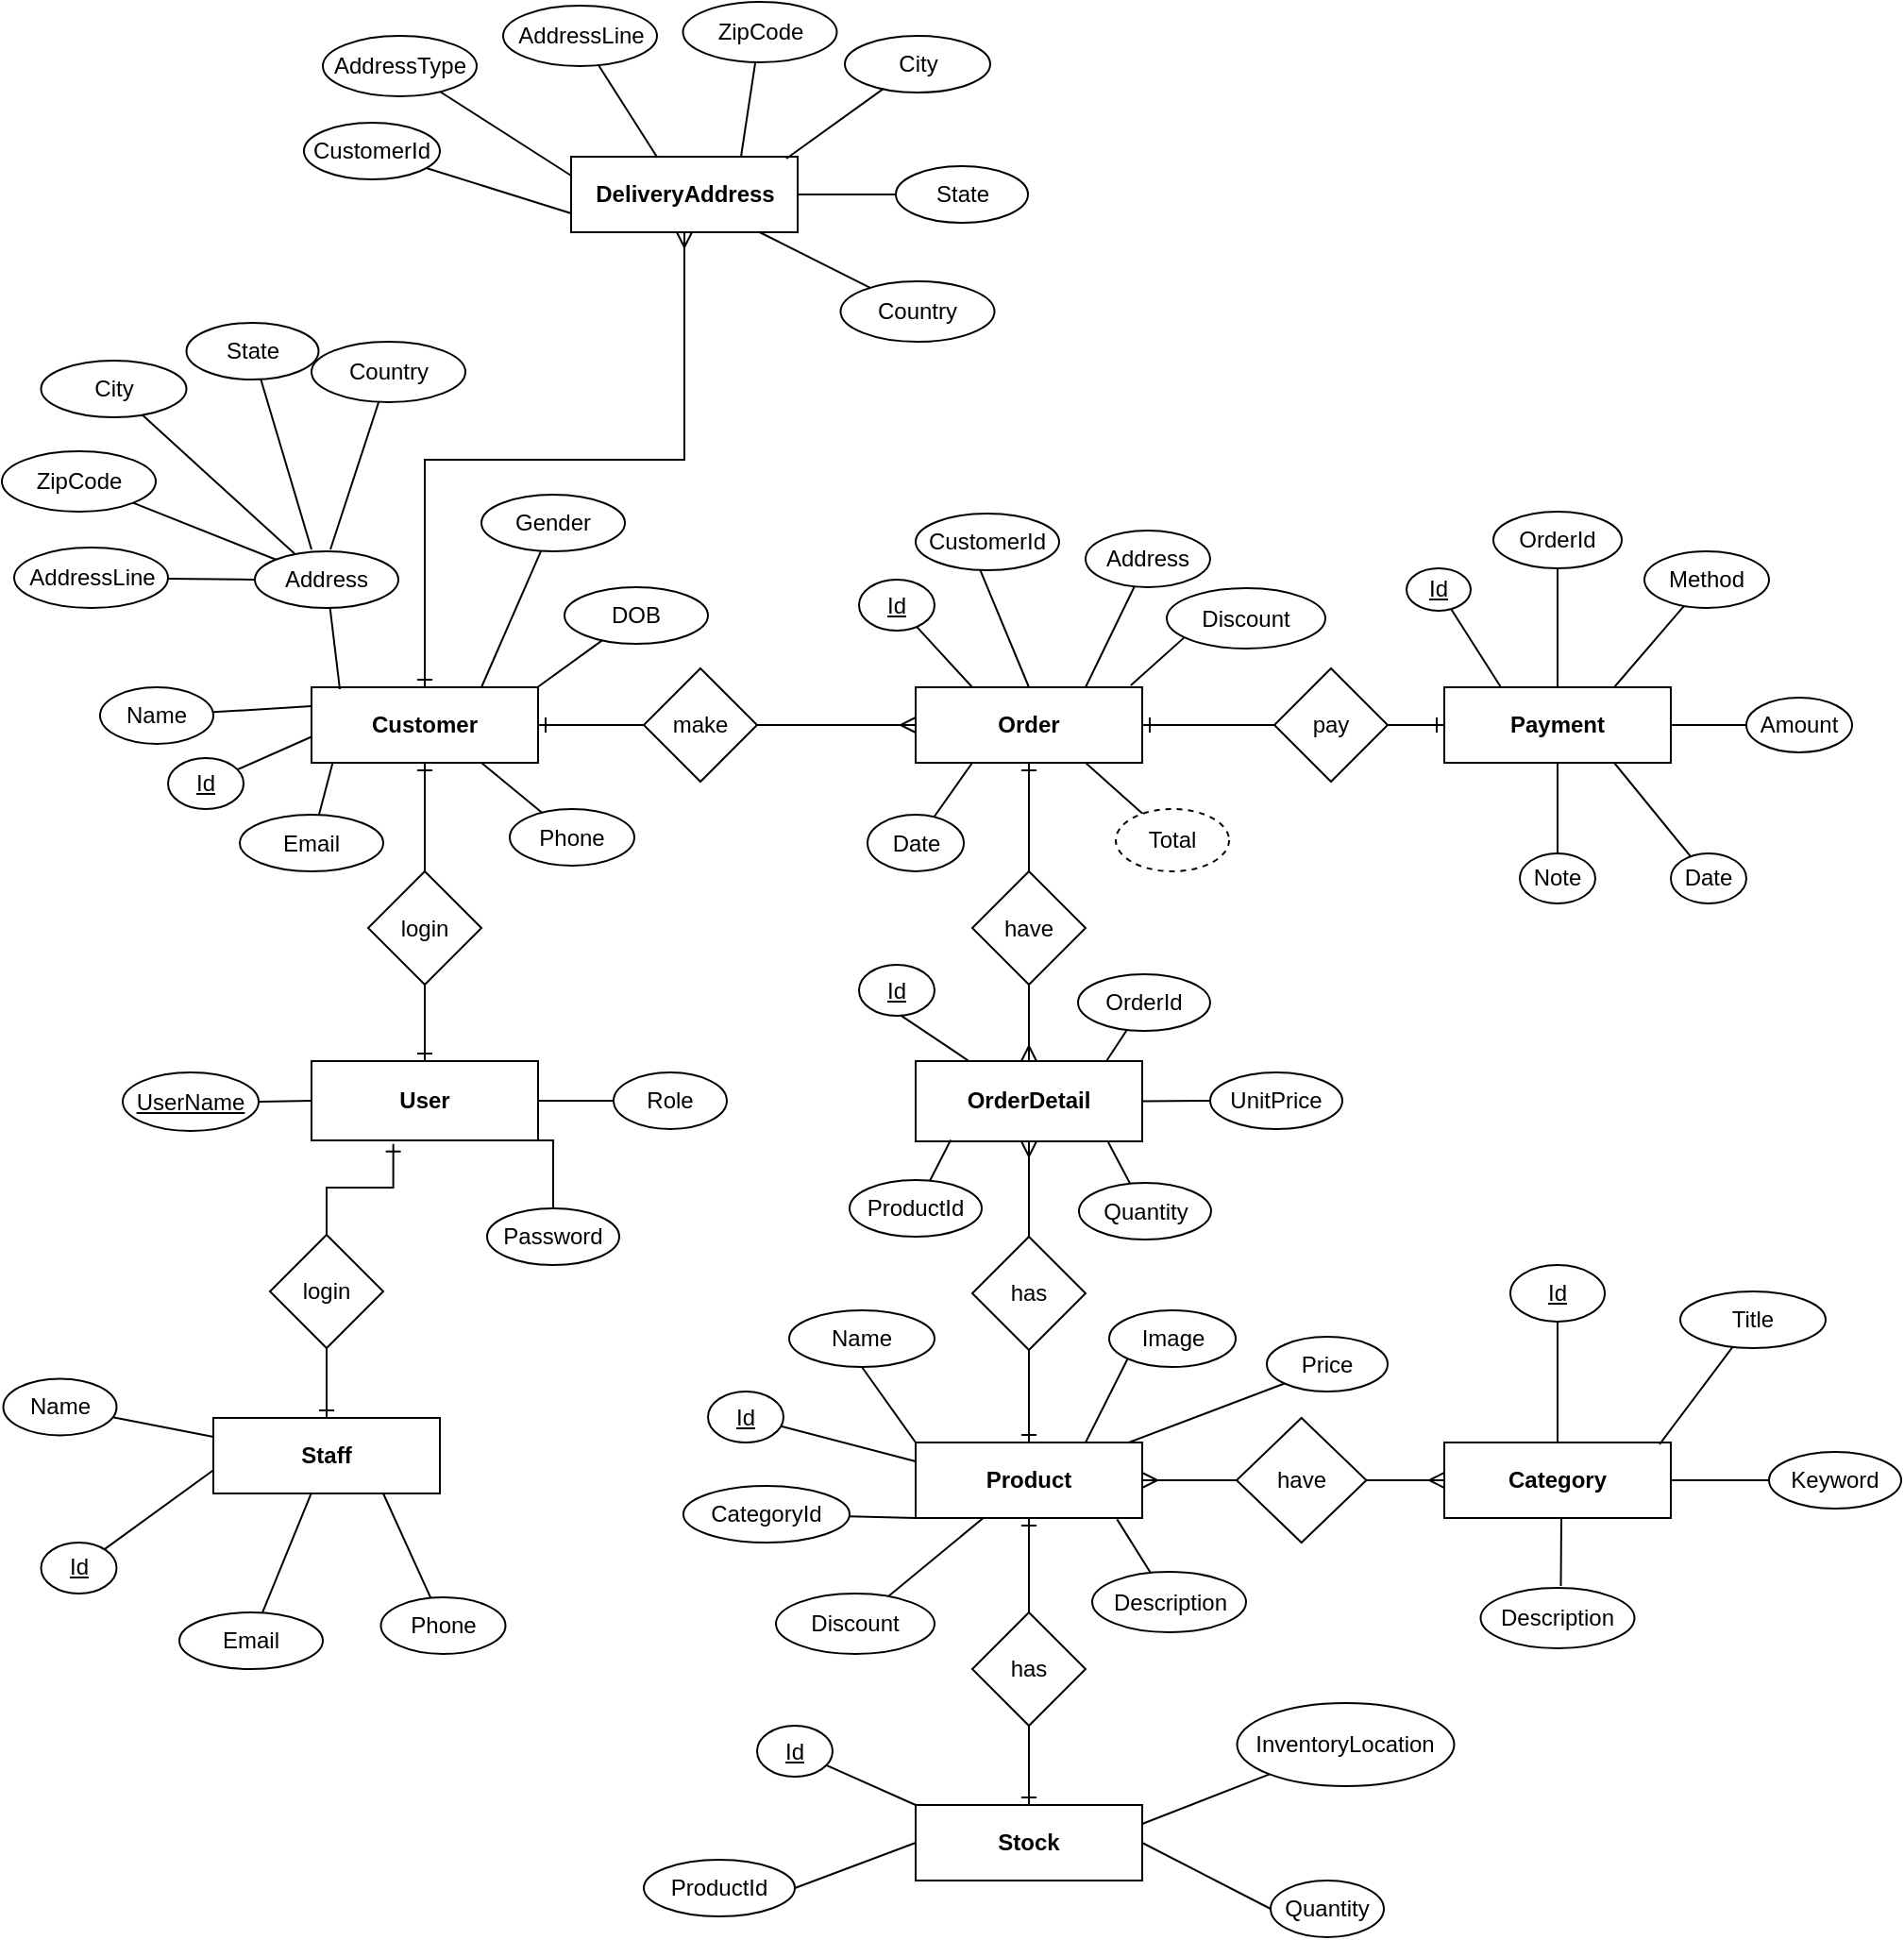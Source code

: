 <mxfile version="13.2.2" type="device"><diagram id="C5RBs43oDa-KdzZeNtuy" name="Page-1"><mxGraphModel dx="3880" dy="853" grid="1" gridSize="10" guides="1" tooltips="1" connect="1" arrows="1" fold="1" page="1" pageScale="1" pageWidth="1169" pageHeight="827" math="0" shadow="0"><root><mxCell id="WIyWlLk6GJQsqaUBKTNV-0"/><mxCell id="WIyWlLk6GJQsqaUBKTNV-1" parent="WIyWlLk6GJQsqaUBKTNV-0"/><mxCell id="_oQhVQOwRlX2gfymQWZq-18" style="edgeStyle=orthogonalEdgeStyle;rounded=0;orthogonalLoop=1;jettySize=auto;html=1;exitX=1;exitY=1;exitDx=0;exitDy=0;entryX=0.5;entryY=0;entryDx=0;entryDy=0;startArrow=none;startFill=0;endArrow=none;endFill=0;strokeWidth=1;" parent="WIyWlLk6GJQsqaUBKTNV-1" source="Uy_n0cXJrx18mHuRBxGY-1" target="Uy_n0cXJrx18mHuRBxGY-3" edge="1"><mxGeometry relative="1" as="geometry"/></mxCell><mxCell id="Uy_n0cXJrx18mHuRBxGY-1" value="User" style="rounded=0;whiteSpace=wrap;html=1;fontStyle=1;strokeWidth=1;" parent="WIyWlLk6GJQsqaUBKTNV-1" vertex="1"><mxGeometry x="-2160" y="581" width="120" height="42" as="geometry"/></mxCell><mxCell id="Uy_n0cXJrx18mHuRBxGY-2" value="UserName" style="ellipse;whiteSpace=wrap;html=1;fontStyle=4;strokeWidth=1;" parent="WIyWlLk6GJQsqaUBKTNV-1" vertex="1"><mxGeometry x="-2260" y="587" width="72" height="31" as="geometry"/></mxCell><mxCell id="Uy_n0cXJrx18mHuRBxGY-48" style="edgeStyle=none;rounded=0;orthogonalLoop=1;jettySize=auto;html=1;endArrow=none;endFill=0;strokeWidth=1;" parent="WIyWlLk6GJQsqaUBKTNV-1" target="Uy_n0cXJrx18mHuRBxGY-9" edge="1"><mxGeometry relative="1" as="geometry"><mxPoint x="-1954" y="663" as="targetPoint"/><mxPoint x="-2040" y="602" as="sourcePoint"/></mxGeometry></mxCell><mxCell id="Uy_n0cXJrx18mHuRBxGY-3" value="Password" style="ellipse;whiteSpace=wrap;html=1;strokeWidth=1;" parent="WIyWlLk6GJQsqaUBKTNV-1" vertex="1"><mxGeometry x="-2067" y="659" width="70" height="30" as="geometry"/></mxCell><mxCell id="Uy_n0cXJrx18mHuRBxGY-39" style="rounded=0;orthogonalLoop=1;jettySize=auto;html=1;endArrow=none;endFill=0;strokeWidth=1;" parent="WIyWlLk6GJQsqaUBKTNV-1" source="Uy_n0cXJrx18mHuRBxGY-4" edge="1"><mxGeometry relative="1" as="geometry"><mxPoint x="-2148" y="420" as="targetPoint"/></mxGeometry></mxCell><mxCell id="Uy_n0cXJrx18mHuRBxGY-4" value="Email" style="ellipse;whiteSpace=wrap;html=1;strokeWidth=1;" parent="WIyWlLk6GJQsqaUBKTNV-1" vertex="1"><mxGeometry x="-2198" y="450.5" width="76" height="30" as="geometry"/></mxCell><mxCell id="Uy_n0cXJrx18mHuRBxGY-42" style="edgeStyle=none;rounded=0;orthogonalLoop=1;jettySize=auto;html=1;entryX=0.75;entryY=1;entryDx=0;entryDy=0;endArrow=none;endFill=0;strokeWidth=1;" parent="WIyWlLk6GJQsqaUBKTNV-1" source="Uy_n0cXJrx18mHuRBxGY-5" target="Uy_n0cXJrx18mHuRBxGY-12" edge="1"><mxGeometry relative="1" as="geometry"/></mxCell><mxCell id="Uy_n0cXJrx18mHuRBxGY-5" value="Phone" style="ellipse;whiteSpace=wrap;html=1;strokeWidth=1;" parent="WIyWlLk6GJQsqaUBKTNV-1" vertex="1"><mxGeometry x="-2055" y="447.5" width="66" height="30" as="geometry"/></mxCell><mxCell id="Ig4yZjBaCQ0xXSgt_ky_-11" style="edgeStyle=none;rounded=0;orthogonalLoop=1;jettySize=auto;html=1;entryX=0;entryY=0.25;entryDx=0;entryDy=0;endArrow=none;endFill=0;" parent="WIyWlLk6GJQsqaUBKTNV-1" source="Uy_n0cXJrx18mHuRBxGY-6" target="Uy_n0cXJrx18mHuRBxGY-12" edge="1"><mxGeometry relative="1" as="geometry"/></mxCell><mxCell id="Uy_n0cXJrx18mHuRBxGY-6" value="Name" style="ellipse;whiteSpace=wrap;html=1;" parent="WIyWlLk6GJQsqaUBKTNV-1" vertex="1"><mxGeometry x="-2272" y="383" width="60" height="30" as="geometry"/></mxCell><mxCell id="Ig4yZjBaCQ0xXSgt_ky_-6" style="edgeStyle=none;rounded=0;orthogonalLoop=1;jettySize=auto;html=1;endArrow=none;endFill=0;entryX=0.042;entryY=0.6;entryDx=0;entryDy=0;entryPerimeter=0;" parent="WIyWlLk6GJQsqaUBKTNV-1" source="Uy_n0cXJrx18mHuRBxGY-7" target="Uy_n0cXJrx18mHuRBxGY-12" edge="1"><mxGeometry relative="1" as="geometry"><mxPoint x="-2165" y="407" as="targetPoint"/></mxGeometry></mxCell><mxCell id="Uy_n0cXJrx18mHuRBxGY-7" value="Id" style="ellipse;whiteSpace=wrap;html=1;fontStyle=4" parent="WIyWlLk6GJQsqaUBKTNV-1" vertex="1"><mxGeometry x="-2236" y="420.5" width="40" height="27" as="geometry"/></mxCell><mxCell id="Uy_n0cXJrx18mHuRBxGY-45" style="edgeStyle=none;rounded=0;orthogonalLoop=1;jettySize=auto;html=1;endArrow=none;endFill=0;entryX=0.889;entryY=0;entryDx=0;entryDy=0;entryPerimeter=0;" parent="WIyWlLk6GJQsqaUBKTNV-1" source="Uy_n0cXJrx18mHuRBxGY-8" edge="1"><mxGeometry relative="1" as="geometry"><mxPoint x="-2040.32" y="383" as="targetPoint"/></mxGeometry></mxCell><mxCell id="Uy_n0cXJrx18mHuRBxGY-8" value="DOB" style="ellipse;whiteSpace=wrap;html=1;" parent="WIyWlLk6GJQsqaUBKTNV-1" vertex="1"><mxGeometry x="-2026" y="330" width="76" height="30" as="geometry"/></mxCell><mxCell id="Uy_n0cXJrx18mHuRBxGY-9" value="Role" style="ellipse;whiteSpace=wrap;html=1;strokeWidth=1;" parent="WIyWlLk6GJQsqaUBKTNV-1" vertex="1"><mxGeometry x="-2000" y="587" width="60" height="30" as="geometry"/></mxCell><mxCell id="_oQhVQOwRlX2gfymQWZq-14" style="edgeStyle=orthogonalEdgeStyle;rounded=0;orthogonalLoop=1;jettySize=auto;html=1;exitX=1;exitY=0.5;exitDx=0;exitDy=0;startArrow=ERone;startFill=0;endArrow=none;endFill=0;" parent="WIyWlLk6GJQsqaUBKTNV-1" source="Uy_n0cXJrx18mHuRBxGY-12" target="H3GnSnR0_kZPAJeYcXaH-46" edge="1"><mxGeometry relative="1" as="geometry"/></mxCell><mxCell id="_oQhVQOwRlX2gfymQWZq-17" style="edgeStyle=orthogonalEdgeStyle;rounded=0;orthogonalLoop=1;jettySize=auto;html=1;exitX=0.5;exitY=1;exitDx=0;exitDy=0;entryX=0.5;entryY=0;entryDx=0;entryDy=0;startArrow=ERone;startFill=0;endArrow=none;endFill=0;strokeWidth=1;" parent="WIyWlLk6GJQsqaUBKTNV-1" source="Uy_n0cXJrx18mHuRBxGY-12" target="H3GnSnR0_kZPAJeYcXaH-45" edge="1"><mxGeometry relative="1" as="geometry"/></mxCell><mxCell id="Uy_n0cXJrx18mHuRBxGY-12" value="Customer" style="rounded=0;whiteSpace=wrap;html=1;fontStyle=1" parent="WIyWlLk6GJQsqaUBKTNV-1" vertex="1"><mxGeometry x="-2160" y="383" width="120" height="40" as="geometry"/></mxCell><mxCell id="_oQhVQOwRlX2gfymQWZq-4" style="edgeStyle=orthogonalEdgeStyle;rounded=0;orthogonalLoop=1;jettySize=auto;html=1;exitX=1;exitY=0.5;exitDx=0;exitDy=0;entryX=0;entryY=0.5;entryDx=0;entryDy=0;endArrow=none;endFill=0;startArrow=ERone;startFill=0;" parent="WIyWlLk6GJQsqaUBKTNV-1" source="Uy_n0cXJrx18mHuRBxGY-32" target="H3GnSnR0_kZPAJeYcXaH-51" edge="1"><mxGeometry relative="1" as="geometry"/></mxCell><mxCell id="Uy_n0cXJrx18mHuRBxGY-32" value="Order" style="rounded=0;whiteSpace=wrap;html=1;fontStyle=1" parent="WIyWlLk6GJQsqaUBKTNV-1" vertex="1"><mxGeometry x="-1840" y="383" width="120" height="40" as="geometry"/></mxCell><mxCell id="Uy_n0cXJrx18mHuRBxGY-15" value="" style="endArrow=none;html=1;entryX=1;entryY=0.5;entryDx=0;entryDy=0;exitX=0;exitY=0.5;exitDx=0;exitDy=0;strokeWidth=1;" parent="WIyWlLk6GJQsqaUBKTNV-1" source="Uy_n0cXJrx18mHuRBxGY-1" target="Uy_n0cXJrx18mHuRBxGY-2" edge="1"><mxGeometry width="50" height="50" relative="1" as="geometry"><mxPoint x="-2320.47" y="533" as="sourcePoint"/><mxPoint x="-2320.47" y="563.5" as="targetPoint"/></mxGeometry></mxCell><mxCell id="Uy_n0cXJrx18mHuRBxGY-66" style="edgeStyle=none;rounded=0;orthogonalLoop=1;jettySize=auto;html=1;endArrow=none;endFill=0;entryX=0.25;entryY=1;entryDx=0;entryDy=0;strokeWidth=1;" parent="WIyWlLk6GJQsqaUBKTNV-1" source="Uy_n0cXJrx18mHuRBxGY-57" target="Uy_n0cXJrx18mHuRBxGY-32" edge="1"><mxGeometry relative="1" as="geometry"><mxPoint x="-1690" y="363" as="targetPoint"/></mxGeometry></mxCell><mxCell id="Uy_n0cXJrx18mHuRBxGY-57" value="Date" style="ellipse;whiteSpace=wrap;html=1;strokeWidth=1;" parent="WIyWlLk6GJQsqaUBKTNV-1" vertex="1"><mxGeometry x="-1865.5" y="450.5" width="51" height="30" as="geometry"/></mxCell><mxCell id="Uy_n0cXJrx18mHuRBxGY-67" style="edgeStyle=none;rounded=0;orthogonalLoop=1;jettySize=auto;html=1;entryX=0.75;entryY=0;entryDx=0;entryDy=0;endArrow=none;endFill=0;" parent="WIyWlLk6GJQsqaUBKTNV-1" source="Uy_n0cXJrx18mHuRBxGY-58" target="Uy_n0cXJrx18mHuRBxGY-32" edge="1"><mxGeometry relative="1" as="geometry"/></mxCell><mxCell id="Uy_n0cXJrx18mHuRBxGY-58" value="Address" style="ellipse;whiteSpace=wrap;html=1;" parent="WIyWlLk6GJQsqaUBKTNV-1" vertex="1"><mxGeometry x="-1750" y="300" width="66" height="30" as="geometry"/></mxCell><mxCell id="Uy_n0cXJrx18mHuRBxGY-69" style="edgeStyle=none;rounded=0;orthogonalLoop=1;jettySize=auto;html=1;endArrow=none;endFill=0;entryX=0.5;entryY=0;entryDx=0;entryDy=0;exitX=0.443;exitY=0.958;exitDx=0;exitDy=0;exitPerimeter=0;" parent="WIyWlLk6GJQsqaUBKTNV-1" source="Uy_n0cXJrx18mHuRBxGY-60" target="Uy_n0cXJrx18mHuRBxGY-32" edge="1"><mxGeometry relative="1" as="geometry"><mxPoint x="-1964.245" y="312.034" as="sourcePoint"/><mxPoint x="-1720" y="304" as="targetPoint"/></mxGeometry></mxCell><mxCell id="Uy_n0cXJrx18mHuRBxGY-60" value="CustomerId" style="ellipse;whiteSpace=wrap;html=1;" parent="WIyWlLk6GJQsqaUBKTNV-1" vertex="1"><mxGeometry x="-1840" y="291" width="76" height="30" as="geometry"/></mxCell><mxCell id="Uy_n0cXJrx18mHuRBxGY-62" style="edgeStyle=none;rounded=0;orthogonalLoop=1;jettySize=auto;html=1;entryX=0.25;entryY=0;entryDx=0;entryDy=0;endArrow=none;endFill=0;" parent="WIyWlLk6GJQsqaUBKTNV-1" source="Uy_n0cXJrx18mHuRBxGY-61" target="Uy_n0cXJrx18mHuRBxGY-32" edge="1"><mxGeometry relative="1" as="geometry"/></mxCell><mxCell id="Uy_n0cXJrx18mHuRBxGY-61" value="Id" style="ellipse;whiteSpace=wrap;html=1;fontStyle=4" parent="WIyWlLk6GJQsqaUBKTNV-1" vertex="1"><mxGeometry x="-1870" y="326" width="40" height="27" as="geometry"/></mxCell><mxCell id="Uy_n0cXJrx18mHuRBxGY-75" style="edgeStyle=none;rounded=0;orthogonalLoop=1;jettySize=auto;html=1;endArrow=none;endFill=0;entryX=0.75;entryY=1;entryDx=0;entryDy=0;strokeWidth=1;" parent="WIyWlLk6GJQsqaUBKTNV-1" source="Uy_n0cXJrx18mHuRBxGY-70" target="Uy_n0cXJrx18mHuRBxGY-32" edge="1"><mxGeometry relative="1" as="geometry"><mxPoint x="-1820" y="283" as="targetPoint"/></mxGeometry></mxCell><mxCell id="Uy_n0cXJrx18mHuRBxGY-70" value="Total" style="ellipse;whiteSpace=wrap;html=1;dashed=1;strokeWidth=1;" parent="WIyWlLk6GJQsqaUBKTNV-1" vertex="1"><mxGeometry x="-1734" y="447.5" width="60" height="33" as="geometry"/></mxCell><mxCell id="H3GnSnR0_kZPAJeYcXaH-3" style="edgeStyle=none;rounded=0;orthogonalLoop=1;jettySize=auto;html=1;startSize=6;endArrow=ERone;endFill=0;endSize=6;exitX=1;exitY=0.5;exitDx=0;exitDy=0;strokeWidth=1;entryX=0;entryY=0.5;entryDx=0;entryDy=0;" parent="WIyWlLk6GJQsqaUBKTNV-1" source="H3GnSnR0_kZPAJeYcXaH-51" target="Uy_n0cXJrx18mHuRBxGY-116" edge="1"><mxGeometry relative="1" as="geometry"><mxPoint x="-1496.654" y="600.301" as="sourcePoint"/><mxPoint x="-1496" y="652.02" as="targetPoint"/></mxGeometry></mxCell><mxCell id="Uy_n0cXJrx18mHuRBxGY-83" style="edgeStyle=none;rounded=0;orthogonalLoop=1;jettySize=auto;html=1;endArrow=ERmany;endFill=0;exitX=0.5;exitY=1;exitDx=0;exitDy=0;strokeWidth=1;entryX=0.5;entryY=0;entryDx=0;entryDy=0;" parent="WIyWlLk6GJQsqaUBKTNV-1" source="H3GnSnR0_kZPAJeYcXaH-48" target="Uy_n0cXJrx18mHuRBxGY-86" edge="1"><mxGeometry relative="1" as="geometry"><mxPoint x="-1790" y="563" as="targetPoint"/><mxPoint x="-1750.001" y="572.162" as="sourcePoint"/></mxGeometry></mxCell><mxCell id="H3GnSnR0_kZPAJeYcXaH-18" value="" style="edgeStyle=none;rounded=0;orthogonalLoop=1;jettySize=auto;html=1;startSize=6;endArrow=ERone;endFill=0;endSize=6;entryX=0.5;entryY=1;entryDx=0;entryDy=0;strokeWidth=1;exitX=0.5;exitY=0;exitDx=0;exitDy=0;" parent="WIyWlLk6GJQsqaUBKTNV-1" source="H3GnSnR0_kZPAJeYcXaH-48" target="Uy_n0cXJrx18mHuRBxGY-32" edge="1"><mxGeometry relative="1" as="geometry"><mxPoint x="-2108" y="397" as="sourcePoint"/><mxPoint x="-2092.82" y="355.11" as="targetPoint"/></mxGeometry></mxCell><mxCell id="Uy_n0cXJrx18mHuRBxGY-127" value="" style="edgeStyle=none;rounded=0;orthogonalLoop=1;jettySize=auto;html=1;startSize=6;endArrow=ERmany;endFill=0;endSize=6;strokeWidth=1;exitX=0.5;exitY=0;exitDx=0;exitDy=0;entryX=0.5;entryY=1;entryDx=0;entryDy=0;" parent="WIyWlLk6GJQsqaUBKTNV-1" source="H3GnSnR0_kZPAJeYcXaH-44" target="Uy_n0cXJrx18mHuRBxGY-86" edge="1"><mxGeometry relative="1" as="geometry"><mxPoint x="-1840" y="684.38" as="sourcePoint"/><mxPoint x="-1362" y="776.38" as="targetPoint"/></mxGeometry></mxCell><mxCell id="Uy_n0cXJrx18mHuRBxGY-86" value="OrderDetail" style="rounded=0;whiteSpace=wrap;html=1;fontStyle=1;strokeWidth=1;" parent="WIyWlLk6GJQsqaUBKTNV-1" vertex="1"><mxGeometry x="-1840" y="581" width="120" height="42.5" as="geometry"/></mxCell><mxCell id="_oQhVQOwRlX2gfymQWZq-5" style="edgeStyle=orthogonalEdgeStyle;rounded=0;orthogonalLoop=1;jettySize=auto;html=1;exitX=0.5;exitY=1;exitDx=0;exitDy=0;startArrow=none;startFill=0;endArrow=none;endFill=0;" parent="WIyWlLk6GJQsqaUBKTNV-1" source="Uy_n0cXJrx18mHuRBxGY-87" target="Uy_n0cXJrx18mHuRBxGY-116" edge="1"><mxGeometry relative="1" as="geometry"/></mxCell><mxCell id="Uy_n0cXJrx18mHuRBxGY-87" value="OrderId" style="ellipse;whiteSpace=wrap;html=1;" parent="WIyWlLk6GJQsqaUBKTNV-1" vertex="1"><mxGeometry x="-1534" y="290" width="68" height="30" as="geometry"/></mxCell><mxCell id="JPr8mDza0LB6b401RjIT-0" style="rounded=0;orthogonalLoop=1;jettySize=auto;html=1;entryX=0.85;entryY=1.012;entryDx=0;entryDy=0;entryPerimeter=0;endArrow=none;endFill=0;" parent="WIyWlLk6GJQsqaUBKTNV-1" source="Uy_n0cXJrx18mHuRBxGY-89" target="Uy_n0cXJrx18mHuRBxGY-86" edge="1"><mxGeometry relative="1" as="geometry"/></mxCell><mxCell id="Uy_n0cXJrx18mHuRBxGY-89" value="Quantity" style="ellipse;whiteSpace=wrap;html=1;strokeWidth=1;" parent="WIyWlLk6GJQsqaUBKTNV-1" vertex="1"><mxGeometry x="-1753.5" y="645.5" width="70" height="30" as="geometry"/></mxCell><mxCell id="H3GnSnR0_kZPAJeYcXaH-13" value="" style="edgeStyle=none;rounded=0;orthogonalLoop=1;jettySize=auto;html=1;startSize=6;endArrow=ERone;endFill=0;endSize=6;strokeWidth=1;exitX=0.5;exitY=0;exitDx=0;exitDy=0;" parent="WIyWlLk6GJQsqaUBKTNV-1" source="H3GnSnR0_kZPAJeYcXaH-14" target="Uy_n0cXJrx18mHuRBxGY-90" edge="1"><mxGeometry relative="1" as="geometry"><mxPoint x="-2519" y="531" as="sourcePoint"/></mxGeometry></mxCell><mxCell id="Uy_n0cXJrx18mHuRBxGY-90" value="Product" style="rounded=0;whiteSpace=wrap;html=1;fontStyle=1;strokeWidth=1;" parent="WIyWlLk6GJQsqaUBKTNV-1" vertex="1"><mxGeometry x="-1840" y="783" width="120" height="40" as="geometry"/></mxCell><mxCell id="H3GnSnR0_kZPAJeYcXaH-53" style="edgeStyle=none;rounded=0;orthogonalLoop=1;jettySize=auto;html=1;startSize=6;endArrow=none;endFill=0;endSize=6;strokeWidth=1;" parent="WIyWlLk6GJQsqaUBKTNV-1" source="Uy_n0cXJrx18mHuRBxGY-94" target="Uy_n0cXJrx18mHuRBxGY-90" edge="1"><mxGeometry relative="1" as="geometry"><mxPoint x="-2363.47" y="901.5" as="targetPoint"/></mxGeometry></mxCell><mxCell id="Uy_n0cXJrx18mHuRBxGY-94" value="Discount" style="ellipse;whiteSpace=wrap;html=1;strokeWidth=1;" parent="WIyWlLk6GJQsqaUBKTNV-1" vertex="1"><mxGeometry x="-1914" y="863" width="84" height="32" as="geometry"/></mxCell><mxCell id="Uy_n0cXJrx18mHuRBxGY-95" style="edgeStyle=none;rounded=0;orthogonalLoop=1;jettySize=auto;html=1;endArrow=none;endFill=0;exitX=0;exitY=1;exitDx=0;exitDy=0;strokeWidth=1;" parent="WIyWlLk6GJQsqaUBKTNV-1" source="Uy_n0cXJrx18mHuRBxGY-96" target="Uy_n0cXJrx18mHuRBxGY-90" edge="1"><mxGeometry relative="1" as="geometry"><mxPoint x="-2293.486" y="854.975" as="sourcePoint"/><mxPoint x="-2325.47" y="901" as="targetPoint"/></mxGeometry></mxCell><mxCell id="Uy_n0cXJrx18mHuRBxGY-96" value="Price" style="ellipse;whiteSpace=wrap;html=1;" parent="WIyWlLk6GJQsqaUBKTNV-1" vertex="1"><mxGeometry x="-1654" y="727" width="64" height="29" as="geometry"/></mxCell><mxCell id="Uy_n0cXJrx18mHuRBxGY-97" style="edgeStyle=none;rounded=0;orthogonalLoop=1;jettySize=auto;html=1;endArrow=none;endFill=0;exitX=0;exitY=1;exitDx=0;exitDy=0;entryX=0.75;entryY=0;entryDx=0;entryDy=0;strokeWidth=1;" parent="WIyWlLk6GJQsqaUBKTNV-1" source="Uy_n0cXJrx18mHuRBxGY-98" target="Uy_n0cXJrx18mHuRBxGY-90" edge="1"><mxGeometry relative="1" as="geometry"><mxPoint x="-2320.245" y="504.534" as="sourcePoint"/><mxPoint x="-2366" y="515.5" as="targetPoint"/></mxGeometry></mxCell><mxCell id="Uy_n0cXJrx18mHuRBxGY-98" value="Image" style="ellipse;whiteSpace=wrap;html=1;strokeWidth=1;" parent="WIyWlLk6GJQsqaUBKTNV-1" vertex="1"><mxGeometry x="-1737.5" y="713" width="67" height="30" as="geometry"/></mxCell><mxCell id="Uy_n0cXJrx18mHuRBxGY-99" style="edgeStyle=none;rounded=0;orthogonalLoop=1;jettySize=auto;html=1;entryX=0;entryY=0.25;entryDx=0;entryDy=0;endArrow=none;endFill=0;strokeWidth=1;" parent="WIyWlLk6GJQsqaUBKTNV-1" source="Uy_n0cXJrx18mHuRBxGY-100" target="Uy_n0cXJrx18mHuRBxGY-90" edge="1"><mxGeometry relative="1" as="geometry"/></mxCell><mxCell id="Uy_n0cXJrx18mHuRBxGY-100" value="Id" style="ellipse;whiteSpace=wrap;html=1;fontStyle=4;strokeWidth=1;" parent="WIyWlLk6GJQsqaUBKTNV-1" vertex="1"><mxGeometry x="-1950" y="756" width="40" height="27" as="geometry"/></mxCell><mxCell id="Uy_n0cXJrx18mHuRBxGY-107" style="edgeStyle=none;rounded=0;orthogonalLoop=1;jettySize=auto;html=1;entryX=0.75;entryY=0;entryDx=0;entryDy=0;endArrow=none;endFill=0;" parent="WIyWlLk6GJQsqaUBKTNV-1" source="Uy_n0cXJrx18mHuRBxGY-108" target="Uy_n0cXJrx18mHuRBxGY-116" edge="1"><mxGeometry relative="1" as="geometry"/></mxCell><mxCell id="Uy_n0cXJrx18mHuRBxGY-108" value="Method" style="ellipse;whiteSpace=wrap;html=1;" parent="WIyWlLk6GJQsqaUBKTNV-1" vertex="1"><mxGeometry x="-1454" y="311" width="66" height="30" as="geometry"/></mxCell><mxCell id="Uy_n0cXJrx18mHuRBxGY-109" style="edgeStyle=none;rounded=0;orthogonalLoop=1;jettySize=auto;html=1;endArrow=none;endFill=0;entryX=0.25;entryY=0;entryDx=0;entryDy=0;" parent="WIyWlLk6GJQsqaUBKTNV-1" source="Uy_n0cXJrx18mHuRBxGY-110" target="Uy_n0cXJrx18mHuRBxGY-116" edge="1"><mxGeometry relative="1" as="geometry"><mxPoint x="-1566" y="603.02" as="sourcePoint"/><mxPoint x="-1593" y="652.52" as="targetPoint"/></mxGeometry></mxCell><mxCell id="Uy_n0cXJrx18mHuRBxGY-110" value="Id" style="ellipse;whiteSpace=wrap;html=1;fontStyle=4" parent="WIyWlLk6GJQsqaUBKTNV-1" vertex="1"><mxGeometry x="-1580" y="320" width="34" height="22.5" as="geometry"/></mxCell><mxCell id="Uy_n0cXJrx18mHuRBxGY-111" style="edgeStyle=none;rounded=0;orthogonalLoop=1;jettySize=auto;html=1;endArrow=none;endFill=0;entryX=0.5;entryY=1;entryDx=0;entryDy=0;" parent="WIyWlLk6GJQsqaUBKTNV-1" source="Uy_n0cXJrx18mHuRBxGY-112" target="Uy_n0cXJrx18mHuRBxGY-116" edge="1"><mxGeometry relative="1" as="geometry"/></mxCell><mxCell id="Uy_n0cXJrx18mHuRBxGY-112" value="Note" style="ellipse;whiteSpace=wrap;html=1;fontStyle=0" parent="WIyWlLk6GJQsqaUBKTNV-1" vertex="1"><mxGeometry x="-1520" y="471" width="40" height="26.5" as="geometry"/></mxCell><mxCell id="Uy_n0cXJrx18mHuRBxGY-113" style="edgeStyle=none;rounded=0;orthogonalLoop=1;jettySize=auto;html=1;endArrow=none;endFill=0;entryX=1;entryY=0.5;entryDx=0;entryDy=0;" parent="WIyWlLk6GJQsqaUBKTNV-1" source="Uy_n0cXJrx18mHuRBxGY-114" target="Uy_n0cXJrx18mHuRBxGY-116" edge="1"><mxGeometry relative="1" as="geometry"><mxPoint x="-1522" y="649.02" as="targetPoint"/></mxGeometry></mxCell><mxCell id="Uy_n0cXJrx18mHuRBxGY-114" value="Amount" style="ellipse;whiteSpace=wrap;html=1;" parent="WIyWlLk6GJQsqaUBKTNV-1" vertex="1"><mxGeometry x="-1400" y="388.5" width="56" height="29" as="geometry"/></mxCell><mxCell id="Uy_n0cXJrx18mHuRBxGY-116" value="Payment" style="rounded=0;whiteSpace=wrap;html=1;fontStyle=1" parent="WIyWlLk6GJQsqaUBKTNV-1" vertex="1"><mxGeometry x="-1560" y="383" width="120" height="40" as="geometry"/></mxCell><mxCell id="Uy_n0cXJrx18mHuRBxGY-124" style="edgeStyle=none;rounded=0;orthogonalLoop=1;jettySize=auto;html=1;startSize=6;endArrow=none;endFill=0;endSize=6;entryX=0.155;entryY=0.983;entryDx=0;entryDy=0;entryPerimeter=0;strokeWidth=1;" parent="WIyWlLk6GJQsqaUBKTNV-1" source="Uy_n0cXJrx18mHuRBxGY-125" target="Uy_n0cXJrx18mHuRBxGY-86" edge="1"><mxGeometry relative="1" as="geometry"><mxPoint x="-2254.02" y="546.01" as="targetPoint"/></mxGeometry></mxCell><mxCell id="Uy_n0cXJrx18mHuRBxGY-125" value="ProductId" style="ellipse;whiteSpace=wrap;html=1;strokeWidth=1;" parent="WIyWlLk6GJQsqaUBKTNV-1" vertex="1"><mxGeometry x="-1875" y="644" width="70" height="30" as="geometry"/></mxCell><mxCell id="H3GnSnR0_kZPAJeYcXaH-11" value="" style="edgeStyle=none;rounded=0;orthogonalLoop=1;jettySize=auto;html=1;startSize=6;endArrow=ERone;endFill=0;endSize=6;strokeWidth=1;exitX=0.5;exitY=1;exitDx=0;exitDy=0;entryX=0.5;entryY=0;entryDx=0;entryDy=0;" parent="WIyWlLk6GJQsqaUBKTNV-1" source="H3GnSnR0_kZPAJeYcXaH-44" target="Uy_n0cXJrx18mHuRBxGY-90" edge="1"><mxGeometry relative="1" as="geometry"><mxPoint x="-1638.88" y="753.234" as="sourcePoint"/><mxPoint x="-1690" y="753" as="targetPoint"/></mxGeometry></mxCell><mxCell id="H3GnSnR0_kZPAJeYcXaH-5" value="" style="edgeStyle=none;rounded=0;orthogonalLoop=1;jettySize=auto;html=1;startSize=6;endArrow=none;endFill=0;endSize=6;entryX=0.75;entryY=1;entryDx=0;entryDy=0;" parent="WIyWlLk6GJQsqaUBKTNV-1" source="H3GnSnR0_kZPAJeYcXaH-4" target="Uy_n0cXJrx18mHuRBxGY-116" edge="1"><mxGeometry relative="1" as="geometry"><mxPoint x="-1320" y="453" as="targetPoint"/></mxGeometry></mxCell><mxCell id="H3GnSnR0_kZPAJeYcXaH-4" value="Date" style="ellipse;whiteSpace=wrap;html=1;fontStyle=0" parent="WIyWlLk6GJQsqaUBKTNV-1" vertex="1"><mxGeometry x="-1440" y="471" width="40" height="26.5" as="geometry"/></mxCell><mxCell id="H3GnSnR0_kZPAJeYcXaH-52" style="edgeStyle=none;rounded=0;orthogonalLoop=1;jettySize=auto;html=1;startSize=6;endArrow=ERone;endFill=0;endSize=6;strokeWidth=1;exitX=0.5;exitY=1;exitDx=0;exitDy=0;entryX=0.5;entryY=0;entryDx=0;entryDy=0;" parent="WIyWlLk6GJQsqaUBKTNV-1" source="H3GnSnR0_kZPAJeYcXaH-14" target="H3GnSnR0_kZPAJeYcXaH-36" edge="1"><mxGeometry relative="1" as="geometry"><mxPoint x="-2626" y="532" as="targetPoint"/></mxGeometry></mxCell><mxCell id="H3GnSnR0_kZPAJeYcXaH-14" value="has" style="rhombus;whiteSpace=wrap;html=1;strokeWidth=1;" parent="WIyWlLk6GJQsqaUBKTNV-1" vertex="1"><mxGeometry x="-1810" y="873" width="60" height="60" as="geometry"/></mxCell><mxCell id="H3GnSnR0_kZPAJeYcXaH-25" value="Name" style="ellipse;whiteSpace=wrap;html=1;strokeWidth=1;" parent="WIyWlLk6GJQsqaUBKTNV-1" vertex="1"><mxGeometry x="-1907" y="713" width="77" height="30" as="geometry"/></mxCell><mxCell id="H3GnSnR0_kZPAJeYcXaH-26" value="Category" style="rounded=0;whiteSpace=wrap;html=1;fontStyle=1" parent="WIyWlLk6GJQsqaUBKTNV-1" vertex="1"><mxGeometry x="-1560" y="783" width="120" height="40" as="geometry"/></mxCell><mxCell id="H3GnSnR0_kZPAJeYcXaH-27" style="edgeStyle=none;rounded=0;orthogonalLoop=1;jettySize=auto;html=1;startSize=6;endArrow=none;endFill=0;endSize=6;entryX=1;entryY=0.5;entryDx=0;entryDy=0;" parent="WIyWlLk6GJQsqaUBKTNV-1" source="H3GnSnR0_kZPAJeYcXaH-28" target="H3GnSnR0_kZPAJeYcXaH-26" edge="1"><mxGeometry relative="1" as="geometry"><mxPoint x="-1450" y="703" as="targetPoint"/></mxGeometry></mxCell><mxCell id="H3GnSnR0_kZPAJeYcXaH-28" value="Keyword" style="ellipse;whiteSpace=wrap;html=1;" parent="WIyWlLk6GJQsqaUBKTNV-1" vertex="1"><mxGeometry x="-1388" y="788" width="70" height="30" as="geometry"/></mxCell><mxCell id="H3GnSnR0_kZPAJeYcXaH-65" value="" style="edgeStyle=none;rounded=0;orthogonalLoop=1;jettySize=auto;html=1;startSize=6;endArrow=ERmany;endFill=0;endSize=6;strokeWidth=1;entryX=1;entryY=0.5;entryDx=0;entryDy=0;" parent="WIyWlLk6GJQsqaUBKTNV-1" source="H3GnSnR0_kZPAJeYcXaH-35" target="Uy_n0cXJrx18mHuRBxGY-90" edge="1"><mxGeometry relative="1" as="geometry"><mxPoint x="-2415" y="555" as="targetPoint"/></mxGeometry></mxCell><mxCell id="H3GnSnR0_kZPAJeYcXaH-69" value="" style="edgeStyle=none;rounded=0;orthogonalLoop=1;jettySize=auto;html=1;startSize=6;endArrow=ERmany;endFill=0;endSize=6;strokeWidth=1;entryX=0;entryY=0.5;entryDx=0;entryDy=0;" parent="WIyWlLk6GJQsqaUBKTNV-1" source="H3GnSnR0_kZPAJeYcXaH-35" target="H3GnSnR0_kZPAJeYcXaH-26" edge="1"><mxGeometry relative="1" as="geometry"><mxPoint x="-1490" y="853" as="targetPoint"/></mxGeometry></mxCell><mxCell id="H3GnSnR0_kZPAJeYcXaH-35" value="have" style="rhombus;whiteSpace=wrap;html=1;rotation=0;direction=south;strokeWidth=1;" parent="WIyWlLk6GJQsqaUBKTNV-1" vertex="1"><mxGeometry x="-1670.005" y="769.995" width="68.75" height="66" as="geometry"/></mxCell><mxCell id="_oQhVQOwRlX2gfymQWZq-11" style="rounded=0;orthogonalLoop=1;jettySize=auto;html=1;exitX=1;exitY=0.5;exitDx=0;exitDy=0;entryX=0;entryY=0.5;entryDx=0;entryDy=0;startArrow=none;startFill=0;endArrow=none;endFill=0;strokeWidth=1;" parent="WIyWlLk6GJQsqaUBKTNV-1" source="H3GnSnR0_kZPAJeYcXaH-36" target="H3GnSnR0_kZPAJeYcXaH-40" edge="1"><mxGeometry relative="1" as="geometry"/></mxCell><mxCell id="H3GnSnR0_kZPAJeYcXaH-36" value="Stock" style="rounded=0;whiteSpace=wrap;html=1;fontStyle=1;strokeWidth=1;" parent="WIyWlLk6GJQsqaUBKTNV-1" vertex="1"><mxGeometry x="-1840" y="975" width="120" height="40" as="geometry"/></mxCell><mxCell id="_oQhVQOwRlX2gfymQWZq-10" style="rounded=0;orthogonalLoop=1;jettySize=auto;html=1;exitX=1;exitY=0.5;exitDx=0;exitDy=0;entryX=0;entryY=0.5;entryDx=0;entryDy=0;startArrow=none;startFill=0;endArrow=none;endFill=0;strokeWidth=1;" parent="WIyWlLk6GJQsqaUBKTNV-1" source="H3GnSnR0_kZPAJeYcXaH-37" target="H3GnSnR0_kZPAJeYcXaH-36" edge="1"><mxGeometry relative="1" as="geometry"/></mxCell><mxCell id="H3GnSnR0_kZPAJeYcXaH-37" value="ProductId" style="ellipse;whiteSpace=wrap;html=1;fontStyle=0" parent="WIyWlLk6GJQsqaUBKTNV-1" vertex="1"><mxGeometry x="-1984" y="1004" width="80" height="30" as="geometry"/></mxCell><mxCell id="H3GnSnR0_kZPAJeYcXaH-40" value="Quantity" style="ellipse;whiteSpace=wrap;html=1;" parent="WIyWlLk6GJQsqaUBKTNV-1" vertex="1"><mxGeometry x="-1652" y="1015" width="60" height="30" as="geometry"/></mxCell><mxCell id="H3GnSnR0_kZPAJeYcXaH-44" value="has" style="rhombus;whiteSpace=wrap;html=1;strokeWidth=1;" parent="WIyWlLk6GJQsqaUBKTNV-1" vertex="1"><mxGeometry x="-1810" y="674" width="60" height="60" as="geometry"/></mxCell><mxCell id="_oQhVQOwRlX2gfymQWZq-16" style="edgeStyle=orthogonalEdgeStyle;rounded=0;orthogonalLoop=1;jettySize=auto;html=1;exitX=0.5;exitY=1;exitDx=0;exitDy=0;entryX=0.5;entryY=0;entryDx=0;entryDy=0;startArrow=none;startFill=0;endArrow=ERone;endFill=0;strokeWidth=1;" parent="WIyWlLk6GJQsqaUBKTNV-1" source="H3GnSnR0_kZPAJeYcXaH-45" target="Uy_n0cXJrx18mHuRBxGY-1" edge="1"><mxGeometry relative="1" as="geometry"/></mxCell><mxCell id="H3GnSnR0_kZPAJeYcXaH-45" value="login" style="rhombus;whiteSpace=wrap;html=1;strokeWidth=1;" parent="WIyWlLk6GJQsqaUBKTNV-1" vertex="1"><mxGeometry x="-2130" y="480.5" width="60" height="60" as="geometry"/></mxCell><mxCell id="_oQhVQOwRlX2gfymQWZq-15" style="edgeStyle=orthogonalEdgeStyle;rounded=0;orthogonalLoop=1;jettySize=auto;html=1;exitX=1;exitY=0.5;exitDx=0;exitDy=0;entryX=0;entryY=0.5;entryDx=0;entryDy=0;startArrow=none;startFill=0;endArrow=ERmany;endFill=0;" parent="WIyWlLk6GJQsqaUBKTNV-1" source="H3GnSnR0_kZPAJeYcXaH-46" target="Uy_n0cXJrx18mHuRBxGY-32" edge="1"><mxGeometry relative="1" as="geometry"/></mxCell><mxCell id="H3GnSnR0_kZPAJeYcXaH-46" value="make" style="rhombus;whiteSpace=wrap;html=1;strokeWidth=1;" parent="WIyWlLk6GJQsqaUBKTNV-1" vertex="1"><mxGeometry x="-1984" y="373" width="60" height="60" as="geometry"/></mxCell><mxCell id="H3GnSnR0_kZPAJeYcXaH-48" value="have" style="rhombus;whiteSpace=wrap;html=1;rotation=0;strokeWidth=1;" parent="WIyWlLk6GJQsqaUBKTNV-1" vertex="1"><mxGeometry x="-1810" y="480.5" width="60" height="60" as="geometry"/></mxCell><mxCell id="H3GnSnR0_kZPAJeYcXaH-51" value="pay" style="rhombus;whiteSpace=wrap;html=1;rotation=0;strokeWidth=1;" parent="WIyWlLk6GJQsqaUBKTNV-1" vertex="1"><mxGeometry x="-1650" y="373" width="60" height="60" as="geometry"/></mxCell><mxCell id="H3GnSnR0_kZPAJeYcXaH-54" style="edgeStyle=none;rounded=0;orthogonalLoop=1;jettySize=auto;html=1;startSize=6;endArrow=none;endFill=0;endSize=6;entryX=0.889;entryY=1.017;entryDx=0;entryDy=0;entryPerimeter=0;strokeWidth=1;" parent="WIyWlLk6GJQsqaUBKTNV-1" source="H3GnSnR0_kZPAJeYcXaH-55" target="Uy_n0cXJrx18mHuRBxGY-90" edge="1"><mxGeometry relative="1" as="geometry"><mxPoint x="-2258" y="544.48" as="targetPoint"/></mxGeometry></mxCell><mxCell id="H3GnSnR0_kZPAJeYcXaH-55" value="Description" style="ellipse;whiteSpace=wrap;html=1;strokeWidth=1;" parent="WIyWlLk6GJQsqaUBKTNV-1" vertex="1"><mxGeometry x="-1746.5" y="851.5" width="81.5" height="32" as="geometry"/></mxCell><mxCell id="H3GnSnR0_kZPAJeYcXaH-56" style="edgeStyle=none;rounded=0;orthogonalLoop=1;jettySize=auto;html=1;startSize=6;endArrow=none;endFill=0;endSize=6;entryX=0;entryY=1;entryDx=0;entryDy=0;strokeWidth=1;" parent="WIyWlLk6GJQsqaUBKTNV-1" source="H3GnSnR0_kZPAJeYcXaH-57" target="Uy_n0cXJrx18mHuRBxGY-90" edge="1"><mxGeometry relative="1" as="geometry"><mxPoint x="-2502.49" y="561.5" as="targetPoint"/></mxGeometry></mxCell><mxCell id="H3GnSnR0_kZPAJeYcXaH-57" value="CategoryId" style="ellipse;whiteSpace=wrap;html=1;strokeWidth=1;" parent="WIyWlLk6GJQsqaUBKTNV-1" vertex="1"><mxGeometry x="-1963.06" y="805.99" width="88.06" height="30" as="geometry"/></mxCell><mxCell id="H3GnSnR0_kZPAJeYcXaH-60" style="edgeStyle=none;rounded=0;orthogonalLoop=1;jettySize=auto;html=1;startSize=6;endArrow=none;endFill=0;endSize=6;strokeWidth=1;entryX=0.5;entryY=0;entryDx=0;entryDy=0;" parent="WIyWlLk6GJQsqaUBKTNV-1" source="H3GnSnR0_kZPAJeYcXaH-59" target="H3GnSnR0_kZPAJeYcXaH-26" edge="1"><mxGeometry relative="1" as="geometry"><mxPoint x="-1500" y="773" as="targetPoint"/></mxGeometry></mxCell><mxCell id="H3GnSnR0_kZPAJeYcXaH-59" value="Id" style="ellipse;whiteSpace=wrap;html=1;fontStyle=4" parent="WIyWlLk6GJQsqaUBKTNV-1" vertex="1"><mxGeometry x="-1525" y="689" width="50" height="30" as="geometry"/></mxCell><mxCell id="_oQhVQOwRlX2gfymQWZq-20" value="" style="endArrow=none;html=1;strokeWidth=1;entryX=0.5;entryY=1;entryDx=0;entryDy=0;exitX=0;exitY=0;exitDx=0;exitDy=0;" parent="WIyWlLk6GJQsqaUBKTNV-1" source="Uy_n0cXJrx18mHuRBxGY-90" target="H3GnSnR0_kZPAJeYcXaH-25" edge="1"><mxGeometry width="50" height="50" relative="1" as="geometry"><mxPoint x="-1855" y="783" as="sourcePoint"/><mxPoint x="-1805" y="733" as="targetPoint"/></mxGeometry></mxCell><mxCell id="JPr8mDza0LB6b401RjIT-3" value="" style="edgeStyle=none;rounded=0;orthogonalLoop=1;jettySize=auto;html=1;endArrow=none;endFill=0;" parent="WIyWlLk6GJQsqaUBKTNV-1" target="Uy_n0cXJrx18mHuRBxGY-86" edge="1"><mxGeometry relative="1" as="geometry"><mxPoint x="-1869" y="640" as="targetPoint"/><mxPoint x="-1848.222" y="556.59" as="sourcePoint"/></mxGeometry></mxCell><mxCell id="JPr8mDza0LB6b401RjIT-5" style="edgeStyle=none;rounded=0;orthogonalLoop=1;jettySize=auto;html=1;endArrow=none;endFill=0;entryX=0.958;entryY=0.05;entryDx=0;entryDy=0;entryPerimeter=0;exitX=0;exitY=1;exitDx=0;exitDy=0;" parent="WIyWlLk6GJQsqaUBKTNV-1" edge="1"><mxGeometry relative="1" as="geometry"><mxPoint x="-1695.698" y="354.814" as="sourcePoint"/><mxPoint x="-1726.04" y="382" as="targetPoint"/></mxGeometry></mxCell><mxCell id="JPr8mDza0LB6b401RjIT-4" value="Discount" style="ellipse;whiteSpace=wrap;html=1;strokeWidth=1;" parent="WIyWlLk6GJQsqaUBKTNV-1" vertex="1"><mxGeometry x="-1707" y="330.5" width="84" height="32" as="geometry"/></mxCell><mxCell id="Ig4yZjBaCQ0xXSgt_ky_-2" style="rounded=0;orthogonalLoop=1;jettySize=auto;html=1;entryX=0.842;entryY=0;entryDx=0;entryDy=0;entryPerimeter=0;endArrow=none;endFill=0;" parent="WIyWlLk6GJQsqaUBKTNV-1" source="Ig4yZjBaCQ0xXSgt_ky_-0" target="Uy_n0cXJrx18mHuRBxGY-86" edge="1"><mxGeometry relative="1" as="geometry"/></mxCell><mxCell id="Ig4yZjBaCQ0xXSgt_ky_-0" value="OrderId" style="ellipse;whiteSpace=wrap;html=1;strokeWidth=1;" parent="WIyWlLk6GJQsqaUBKTNV-1" vertex="1"><mxGeometry x="-1754" y="535" width="70" height="30" as="geometry"/></mxCell><mxCell id="Ig4yZjBaCQ0xXSgt_ky_-4" style="edgeStyle=none;rounded=0;orthogonalLoop=1;jettySize=auto;html=1;entryX=1;entryY=0.5;entryDx=0;entryDy=0;endArrow=none;endFill=0;" parent="WIyWlLk6GJQsqaUBKTNV-1" source="Ig4yZjBaCQ0xXSgt_ky_-3" target="Uy_n0cXJrx18mHuRBxGY-86" edge="1"><mxGeometry relative="1" as="geometry"/></mxCell><mxCell id="Ig4yZjBaCQ0xXSgt_ky_-3" value="UnitPrice" style="ellipse;whiteSpace=wrap;html=1;strokeWidth=1;" parent="WIyWlLk6GJQsqaUBKTNV-1" vertex="1"><mxGeometry x="-1684" y="587" width="70" height="30" as="geometry"/></mxCell><mxCell id="Ig4yZjBaCQ0xXSgt_ky_-16" style="edgeStyle=none;rounded=0;orthogonalLoop=1;jettySize=auto;html=1;entryX=0.125;entryY=0.025;entryDx=0;entryDy=0;entryPerimeter=0;endArrow=none;endFill=0;" parent="WIyWlLk6GJQsqaUBKTNV-1" source="Ig4yZjBaCQ0xXSgt_ky_-9" target="Uy_n0cXJrx18mHuRBxGY-12" edge="1"><mxGeometry relative="1" as="geometry"/></mxCell><mxCell id="Ig4yZjBaCQ0xXSgt_ky_-9" value="Address" style="ellipse;whiteSpace=wrap;html=1;" parent="WIyWlLk6GJQsqaUBKTNV-1" vertex="1"><mxGeometry x="-2190" y="311" width="76" height="30" as="geometry"/></mxCell><mxCell id="Ig4yZjBaCQ0xXSgt_ky_-17" style="edgeStyle=none;rounded=0;orthogonalLoop=1;jettySize=auto;html=1;entryX=0.75;entryY=0;entryDx=0;entryDy=0;endArrow=none;endFill=0;" parent="WIyWlLk6GJQsqaUBKTNV-1" source="Ig4yZjBaCQ0xXSgt_ky_-13" target="Uy_n0cXJrx18mHuRBxGY-12" edge="1"><mxGeometry relative="1" as="geometry"/></mxCell><mxCell id="Ig4yZjBaCQ0xXSgt_ky_-13" value="Gender" style="ellipse;whiteSpace=wrap;html=1;" parent="WIyWlLk6GJQsqaUBKTNV-1" vertex="1"><mxGeometry x="-2070" y="281" width="76" height="30" as="geometry"/></mxCell><mxCell id="Ig4yZjBaCQ0xXSgt_ky_-18" value="Id" style="ellipse;whiteSpace=wrap;html=1;fontStyle=4" parent="WIyWlLk6GJQsqaUBKTNV-1" vertex="1"><mxGeometry x="-1870" y="530" width="40" height="27" as="geometry"/></mxCell><mxCell id="Ig4yZjBaCQ0xXSgt_ky_-20" style="edgeStyle=none;rounded=0;orthogonalLoop=1;jettySize=auto;html=1;entryX=0;entryY=0;entryDx=0;entryDy=0;endArrow=none;endFill=0;" parent="WIyWlLk6GJQsqaUBKTNV-1" source="Ig4yZjBaCQ0xXSgt_ky_-19" target="H3GnSnR0_kZPAJeYcXaH-36" edge="1"><mxGeometry relative="1" as="geometry"/></mxCell><mxCell id="Ig4yZjBaCQ0xXSgt_ky_-19" value="Id" style="ellipse;whiteSpace=wrap;html=1;fontStyle=4;strokeWidth=1;" parent="WIyWlLk6GJQsqaUBKTNV-1" vertex="1"><mxGeometry x="-1924" y="933" width="40" height="27" as="geometry"/></mxCell><mxCell id="Ig4yZjBaCQ0xXSgt_ky_-22" style="edgeStyle=none;rounded=0;orthogonalLoop=1;jettySize=auto;html=1;entryX=0.95;entryY=0.025;entryDx=0;entryDy=0;entryPerimeter=0;endArrow=none;endFill=0;" parent="WIyWlLk6GJQsqaUBKTNV-1" source="Ig4yZjBaCQ0xXSgt_ky_-21" target="H3GnSnR0_kZPAJeYcXaH-26" edge="1"><mxGeometry relative="1" as="geometry"/></mxCell><mxCell id="Ig4yZjBaCQ0xXSgt_ky_-21" value="Title" style="ellipse;whiteSpace=wrap;html=1;strokeWidth=1;" parent="WIyWlLk6GJQsqaUBKTNV-1" vertex="1"><mxGeometry x="-1435" y="703" width="77" height="30" as="geometry"/></mxCell><mxCell id="Ig4yZjBaCQ0xXSgt_ky_-37" style="edgeStyle=none;rounded=0;orthogonalLoop=1;jettySize=auto;html=1;endArrow=none;endFill=0;" parent="WIyWlLk6GJQsqaUBKTNV-1" edge="1"><mxGeometry relative="1" as="geometry"><mxPoint x="-1498" y="823" as="targetPoint"/><mxPoint x="-1498.25" y="859" as="sourcePoint"/></mxGeometry></mxCell><mxCell id="Ig4yZjBaCQ0xXSgt_ky_-39" style="edgeStyle=none;rounded=0;orthogonalLoop=1;jettySize=auto;html=1;entryX=1;entryY=0.25;entryDx=0;entryDy=0;endArrow=none;endFill=0;" parent="WIyWlLk6GJQsqaUBKTNV-1" source="Ig4yZjBaCQ0xXSgt_ky_-38" target="H3GnSnR0_kZPAJeYcXaH-36" edge="1"><mxGeometry relative="1" as="geometry"/></mxCell><mxCell id="Ig4yZjBaCQ0xXSgt_ky_-38" value="InventoryLocation" style="ellipse;whiteSpace=wrap;html=1;strokeWidth=1;" parent="WIyWlLk6GJQsqaUBKTNV-1" vertex="1"><mxGeometry x="-1669.75" y="921" width="115" height="44" as="geometry"/></mxCell><mxCell id="Ig4yZjBaCQ0xXSgt_ky_-40" value="Description" style="ellipse;whiteSpace=wrap;html=1;strokeWidth=1;" parent="WIyWlLk6GJQsqaUBKTNV-1" vertex="1"><mxGeometry x="-1540.75" y="860" width="81.5" height="32" as="geometry"/></mxCell><mxCell id="34LosLxlyOU_AqEWpRrb-0" style="edgeStyle=orthogonalEdgeStyle;rounded=0;orthogonalLoop=1;jettySize=auto;html=1;exitX=0.5;exitY=1;exitDx=0;exitDy=0;endArrow=ERone;endFill=0;startArrow=ERmany;startFill=0;" parent="WIyWlLk6GJQsqaUBKTNV-1" source="Ig4yZjBaCQ0xXSgt_ky_-41" target="Uy_n0cXJrx18mHuRBxGY-12" edge="1"><mxGeometry relative="1" as="geometry"/></mxCell><mxCell id="Ig4yZjBaCQ0xXSgt_ky_-41" value="DeliveryAddress" style="rounded=0;whiteSpace=wrap;html=1;fontStyle=1" parent="WIyWlLk6GJQsqaUBKTNV-1" vertex="1"><mxGeometry x="-2022.5" y="102" width="120" height="40" as="geometry"/></mxCell><mxCell id="Ig4yZjBaCQ0xXSgt_ky_-42" style="edgeStyle=none;rounded=0;orthogonalLoop=1;jettySize=auto;html=1;startSize=6;endArrow=none;endFill=0;endSize=6;entryX=1;entryY=0.5;entryDx=0;entryDy=0;" parent="WIyWlLk6GJQsqaUBKTNV-1" source="Ig4yZjBaCQ0xXSgt_ky_-43" target="Ig4yZjBaCQ0xXSgt_ky_-41" edge="1"><mxGeometry relative="1" as="geometry"><mxPoint x="-1912.5" y="22" as="targetPoint"/></mxGeometry></mxCell><mxCell id="Ig4yZjBaCQ0xXSgt_ky_-43" value="State" style="ellipse;whiteSpace=wrap;html=1;" parent="WIyWlLk6GJQsqaUBKTNV-1" vertex="1"><mxGeometry x="-1850.5" y="107" width="70" height="30" as="geometry"/></mxCell><mxCell id="Ig4yZjBaCQ0xXSgt_ky_-46" style="edgeStyle=none;rounded=0;orthogonalLoop=1;jettySize=auto;html=1;entryX=0.95;entryY=0.025;entryDx=0;entryDy=0;entryPerimeter=0;endArrow=none;endFill=0;" parent="WIyWlLk6GJQsqaUBKTNV-1" source="Ig4yZjBaCQ0xXSgt_ky_-47" target="Ig4yZjBaCQ0xXSgt_ky_-41" edge="1"><mxGeometry relative="1" as="geometry"/></mxCell><mxCell id="Ig4yZjBaCQ0xXSgt_ky_-47" value="City" style="ellipse;whiteSpace=wrap;html=1;strokeWidth=1;" parent="WIyWlLk6GJQsqaUBKTNV-1" vertex="1"><mxGeometry x="-1877.5" y="38" width="77" height="30" as="geometry"/></mxCell><mxCell id="Ig4yZjBaCQ0xXSgt_ky_-59" style="edgeStyle=none;rounded=0;orthogonalLoop=1;jettySize=auto;html=1;entryX=0;entryY=0.25;entryDx=0;entryDy=0;endArrow=none;endFill=0;" parent="WIyWlLk6GJQsqaUBKTNV-1" source="Ig4yZjBaCQ0xXSgt_ky_-49" target="Ig4yZjBaCQ0xXSgt_ky_-41" edge="1"><mxGeometry relative="1" as="geometry"/></mxCell><mxCell id="Ig4yZjBaCQ0xXSgt_ky_-49" value="AddressType" style="ellipse;whiteSpace=wrap;html=1;strokeWidth=1;" parent="WIyWlLk6GJQsqaUBKTNV-1" vertex="1"><mxGeometry x="-2154" y="38" width="81.5" height="32" as="geometry"/></mxCell><mxCell id="Ig4yZjBaCQ0xXSgt_ky_-58" style="edgeStyle=none;rounded=0;orthogonalLoop=1;jettySize=auto;html=1;entryX=0.381;entryY=0.013;entryDx=0;entryDy=0;entryPerimeter=0;endArrow=none;endFill=0;" parent="WIyWlLk6GJQsqaUBKTNV-1" source="Ig4yZjBaCQ0xXSgt_ky_-50" target="Ig4yZjBaCQ0xXSgt_ky_-41" edge="1"><mxGeometry relative="1" as="geometry"/></mxCell><mxCell id="Ig4yZjBaCQ0xXSgt_ky_-50" value="AddressLine" style="ellipse;whiteSpace=wrap;html=1;strokeWidth=1;" parent="WIyWlLk6GJQsqaUBKTNV-1" vertex="1"><mxGeometry x="-2058.5" y="22" width="81.5" height="32" as="geometry"/></mxCell><mxCell id="Ig4yZjBaCQ0xXSgt_ky_-56" style="edgeStyle=none;rounded=0;orthogonalLoop=1;jettySize=auto;html=1;endArrow=none;endFill=0;" parent="WIyWlLk6GJQsqaUBKTNV-1" source="Ig4yZjBaCQ0xXSgt_ky_-51" target="Ig4yZjBaCQ0xXSgt_ky_-41" edge="1"><mxGeometry relative="1" as="geometry"/></mxCell><mxCell id="Ig4yZjBaCQ0xXSgt_ky_-51" value="Country" style="ellipse;whiteSpace=wrap;html=1;strokeWidth=1;" parent="WIyWlLk6GJQsqaUBKTNV-1" vertex="1"><mxGeometry x="-1879.75" y="168" width="81.5" height="32" as="geometry"/></mxCell><mxCell id="Ig4yZjBaCQ0xXSgt_ky_-60" style="edgeStyle=none;rounded=0;orthogonalLoop=1;jettySize=auto;html=1;entryX=0;entryY=0.75;entryDx=0;entryDy=0;endArrow=none;endFill=0;" parent="WIyWlLk6GJQsqaUBKTNV-1" source="Ig4yZjBaCQ0xXSgt_ky_-52" target="Ig4yZjBaCQ0xXSgt_ky_-41" edge="1"><mxGeometry relative="1" as="geometry"/></mxCell><mxCell id="Ig4yZjBaCQ0xXSgt_ky_-52" value="CustomerId" style="ellipse;whiteSpace=wrap;html=1;" parent="WIyWlLk6GJQsqaUBKTNV-1" vertex="1"><mxGeometry x="-2164" y="84" width="72" height="30" as="geometry"/></mxCell><mxCell id="Ig4yZjBaCQ0xXSgt_ky_-57" style="edgeStyle=none;rounded=0;orthogonalLoop=1;jettySize=auto;html=1;entryX=0.75;entryY=0;entryDx=0;entryDy=0;endArrow=none;endFill=0;" parent="WIyWlLk6GJQsqaUBKTNV-1" source="Ig4yZjBaCQ0xXSgt_ky_-55" target="Ig4yZjBaCQ0xXSgt_ky_-41" edge="1"><mxGeometry relative="1" as="geometry"/></mxCell><mxCell id="Ig4yZjBaCQ0xXSgt_ky_-55" value="ZipCode" style="ellipse;whiteSpace=wrap;html=1;strokeWidth=1;" parent="WIyWlLk6GJQsqaUBKTNV-1" vertex="1"><mxGeometry x="-1963.25" y="20" width="81.5" height="32" as="geometry"/></mxCell><mxCell id="34LosLxlyOU_AqEWpRrb-2" style="rounded=0;orthogonalLoop=1;jettySize=auto;html=1;endArrow=none;endFill=0;strokeWidth=1;" parent="WIyWlLk6GJQsqaUBKTNV-1" source="34LosLxlyOU_AqEWpRrb-3" target="34LosLxlyOU_AqEWpRrb-13" edge="1"><mxGeometry relative="1" as="geometry"><mxPoint x="-2221.25" y="828.22" as="targetPoint"/></mxGeometry></mxCell><mxCell id="34LosLxlyOU_AqEWpRrb-3" value="Email" style="ellipse;whiteSpace=wrap;html=1;strokeWidth=1;" parent="WIyWlLk6GJQsqaUBKTNV-1" vertex="1"><mxGeometry x="-2230" y="873" width="76" height="30" as="geometry"/></mxCell><mxCell id="34LosLxlyOU_AqEWpRrb-6" style="edgeStyle=none;rounded=0;orthogonalLoop=1;jettySize=auto;html=1;entryX=0;entryY=0.25;entryDx=0;entryDy=0;endArrow=none;endFill=0;" parent="WIyWlLk6GJQsqaUBKTNV-1" source="34LosLxlyOU_AqEWpRrb-7" target="34LosLxlyOU_AqEWpRrb-13" edge="1"><mxGeometry relative="1" as="geometry"/></mxCell><mxCell id="34LosLxlyOU_AqEWpRrb-7" value="Name" style="ellipse;whiteSpace=wrap;html=1;" parent="WIyWlLk6GJQsqaUBKTNV-1" vertex="1"><mxGeometry x="-2323.25" y="749.22" width="60" height="30" as="geometry"/></mxCell><mxCell id="34LosLxlyOU_AqEWpRrb-8" style="edgeStyle=none;rounded=0;orthogonalLoop=1;jettySize=auto;html=1;endArrow=none;endFill=0;entryX=0.042;entryY=0.6;entryDx=0;entryDy=0;entryPerimeter=0;" parent="WIyWlLk6GJQsqaUBKTNV-1" source="34LosLxlyOU_AqEWpRrb-9" target="34LosLxlyOU_AqEWpRrb-13" edge="1"><mxGeometry relative="1" as="geometry"><mxPoint x="-2238.25" y="815.22" as="targetPoint"/></mxGeometry></mxCell><mxCell id="34LosLxlyOU_AqEWpRrb-9" value="Id" style="ellipse;whiteSpace=wrap;html=1;fontStyle=4" parent="WIyWlLk6GJQsqaUBKTNV-1" vertex="1"><mxGeometry x="-2303.25" y="835.99" width="40" height="27" as="geometry"/></mxCell><mxCell id="34LosLxlyOU_AqEWpRrb-13" value="Staff" style="rounded=0;whiteSpace=wrap;html=1;fontStyle=1" parent="WIyWlLk6GJQsqaUBKTNV-1" vertex="1"><mxGeometry x="-2212" y="769.99" width="120" height="40" as="geometry"/></mxCell><mxCell id="34LosLxlyOU_AqEWpRrb-19" style="edgeStyle=orthogonalEdgeStyle;rounded=0;orthogonalLoop=1;jettySize=auto;html=1;entryX=0.361;entryY=1.046;entryDx=0;entryDy=0;entryPerimeter=0;startArrow=none;startFill=0;endArrow=ERone;endFill=0;" parent="WIyWlLk6GJQsqaUBKTNV-1" source="34LosLxlyOU_AqEWpRrb-14" target="Uy_n0cXJrx18mHuRBxGY-1" edge="1"><mxGeometry relative="1" as="geometry"/></mxCell><mxCell id="34LosLxlyOU_AqEWpRrb-21" style="edgeStyle=orthogonalEdgeStyle;rounded=0;orthogonalLoop=1;jettySize=auto;html=1;exitX=0.5;exitY=1;exitDx=0;exitDy=0;startArrow=none;startFill=0;endArrow=ERone;endFill=0;" parent="WIyWlLk6GJQsqaUBKTNV-1" source="34LosLxlyOU_AqEWpRrb-14" target="34LosLxlyOU_AqEWpRrb-13" edge="1"><mxGeometry relative="1" as="geometry"/></mxCell><mxCell id="34LosLxlyOU_AqEWpRrb-14" value="login" style="rhombus;whiteSpace=wrap;html=1;strokeWidth=1;" parent="WIyWlLk6GJQsqaUBKTNV-1" vertex="1"><mxGeometry x="-2182" y="673" width="60" height="60" as="geometry"/></mxCell><mxCell id="0oPJNW-Su-qSzXzz-6ie-6" style="rounded=0;orthogonalLoop=1;jettySize=auto;html=1;entryX=0.75;entryY=1;entryDx=0;entryDy=0;endArrow=none;endFill=0;" parent="WIyWlLk6GJQsqaUBKTNV-1" source="34LosLxlyOU_AqEWpRrb-22" target="34LosLxlyOU_AqEWpRrb-13" edge="1"><mxGeometry relative="1" as="geometry"/></mxCell><mxCell id="34LosLxlyOU_AqEWpRrb-22" value="Phone" style="ellipse;whiteSpace=wrap;html=1;strokeWidth=1;" parent="WIyWlLk6GJQsqaUBKTNV-1" vertex="1"><mxGeometry x="-2123.25" y="865" width="66" height="30" as="geometry"/></mxCell><mxCell id="0oPJNW-Su-qSzXzz-6ie-11" style="edgeStyle=none;rounded=0;orthogonalLoop=1;jettySize=auto;html=1;entryX=0;entryY=0.5;entryDx=0;entryDy=0;endArrow=none;endFill=0;" parent="WIyWlLk6GJQsqaUBKTNV-1" source="0oPJNW-Su-qSzXzz-6ie-10" target="Ig4yZjBaCQ0xXSgt_ky_-9" edge="1"><mxGeometry relative="1" as="geometry"/></mxCell><mxCell id="0oPJNW-Su-qSzXzz-6ie-10" value="AddressLine" style="ellipse;whiteSpace=wrap;html=1;strokeWidth=1;" parent="WIyWlLk6GJQsqaUBKTNV-1" vertex="1"><mxGeometry x="-2317.5" y="309" width="81.5" height="32" as="geometry"/></mxCell><mxCell id="0oPJNW-Su-qSzXzz-6ie-13" style="edgeStyle=none;rounded=0;orthogonalLoop=1;jettySize=auto;html=1;entryX=0;entryY=0;entryDx=0;entryDy=0;endArrow=none;endFill=0;" parent="WIyWlLk6GJQsqaUBKTNV-1" source="0oPJNW-Su-qSzXzz-6ie-12" target="Ig4yZjBaCQ0xXSgt_ky_-9" edge="1"><mxGeometry relative="1" as="geometry"/></mxCell><mxCell id="0oPJNW-Su-qSzXzz-6ie-12" value="ZipCode" style="ellipse;whiteSpace=wrap;html=1;strokeWidth=1;" parent="WIyWlLk6GJQsqaUBKTNV-1" vertex="1"><mxGeometry x="-2324" y="258" width="81.5" height="32" as="geometry"/></mxCell><mxCell id="0oPJNW-Su-qSzXzz-6ie-15" style="edgeStyle=none;rounded=0;orthogonalLoop=1;jettySize=auto;html=1;entryX=0.284;entryY=0.059;entryDx=0;entryDy=0;entryPerimeter=0;endArrow=none;endFill=0;" parent="WIyWlLk6GJQsqaUBKTNV-1" source="0oPJNW-Su-qSzXzz-6ie-14" target="Ig4yZjBaCQ0xXSgt_ky_-9" edge="1"><mxGeometry relative="1" as="geometry"/></mxCell><mxCell id="0oPJNW-Su-qSzXzz-6ie-14" value="City" style="ellipse;whiteSpace=wrap;html=1;strokeWidth=1;" parent="WIyWlLk6GJQsqaUBKTNV-1" vertex="1"><mxGeometry x="-2303.25" y="210" width="77" height="30" as="geometry"/></mxCell><mxCell id="0oPJNW-Su-qSzXzz-6ie-18" style="edgeStyle=none;rounded=0;orthogonalLoop=1;jettySize=auto;html=1;endArrow=none;endFill=0;" parent="WIyWlLk6GJQsqaUBKTNV-1" source="0oPJNW-Su-qSzXzz-6ie-17" edge="1"><mxGeometry relative="1" as="geometry"><mxPoint x="-2160" y="310" as="targetPoint"/></mxGeometry></mxCell><mxCell id="0oPJNW-Su-qSzXzz-6ie-17" value="State" style="ellipse;whiteSpace=wrap;html=1;" parent="WIyWlLk6GJQsqaUBKTNV-1" vertex="1"><mxGeometry x="-2226.25" y="190" width="70" height="30" as="geometry"/></mxCell><mxCell id="0oPJNW-Su-qSzXzz-6ie-20" style="edgeStyle=none;rounded=0;orthogonalLoop=1;jettySize=auto;html=1;endArrow=none;endFill=0;" parent="WIyWlLk6GJQsqaUBKTNV-1" source="0oPJNW-Su-qSzXzz-6ie-19" edge="1"><mxGeometry relative="1" as="geometry"><mxPoint x="-2150" y="310" as="targetPoint"/></mxGeometry></mxCell><mxCell id="0oPJNW-Su-qSzXzz-6ie-19" value="Country" style="ellipse;whiteSpace=wrap;html=1;strokeWidth=1;" parent="WIyWlLk6GJQsqaUBKTNV-1" vertex="1"><mxGeometry x="-2160" y="200" width="81.5" height="32" as="geometry"/></mxCell></root></mxGraphModel></diagram></mxfile>